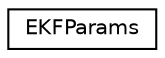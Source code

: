 digraph "Graphical Class Hierarchy"
{
 // LATEX_PDF_SIZE
  edge [fontname="Helvetica",fontsize="10",labelfontname="Helvetica",labelfontsize="10"];
  node [fontname="Helvetica",fontsize="10",shape=record];
  rankdir="LR";
  Node0 [label="EKFParams",height=0.2,width=0.4,color="black", fillcolor="white", style="filled",URL="$struct_e_k_f_params.html",tooltip="EK filer parameters."];
}
